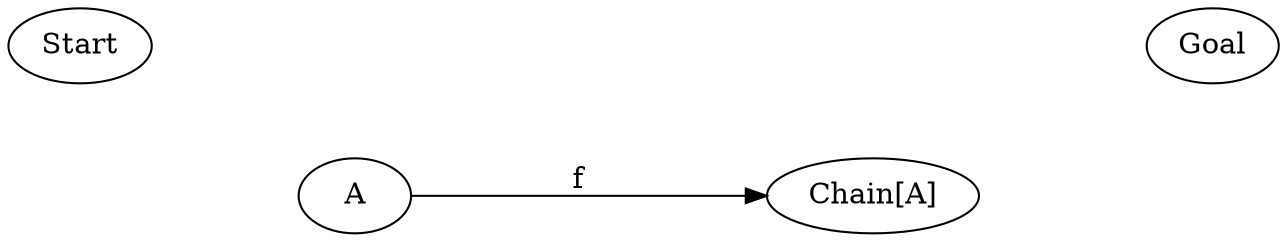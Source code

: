 digraph {
    rankdir=LR

    Start[class="extremity"]
    Goal[class="extremity"]

    A
    ChainA[label="Chain[A]"]
    ConsoleA[label="Console[A]" class="start" style="invis"]
    ConsoleChainA[label="Console[Chain[A]]" class="goal" style="invis"]

    A -> ChainA[label="f"]
    ConsoleA -> ConsoleChainA[label="_.map(f)" style="invis"]

    {
        rank=same
        ConsoleA -> A[dir="back" class="lift" style="invis"]
    }

    {
        rank=same
        ConsoleChainA -> ChainA[dir="back" class="lift" style="invis"]
    }

    Start -> ConsoleA[class="start" style="invis"]
    ConsoleChainA -> Goal[class="goal" style="invis"]
}
